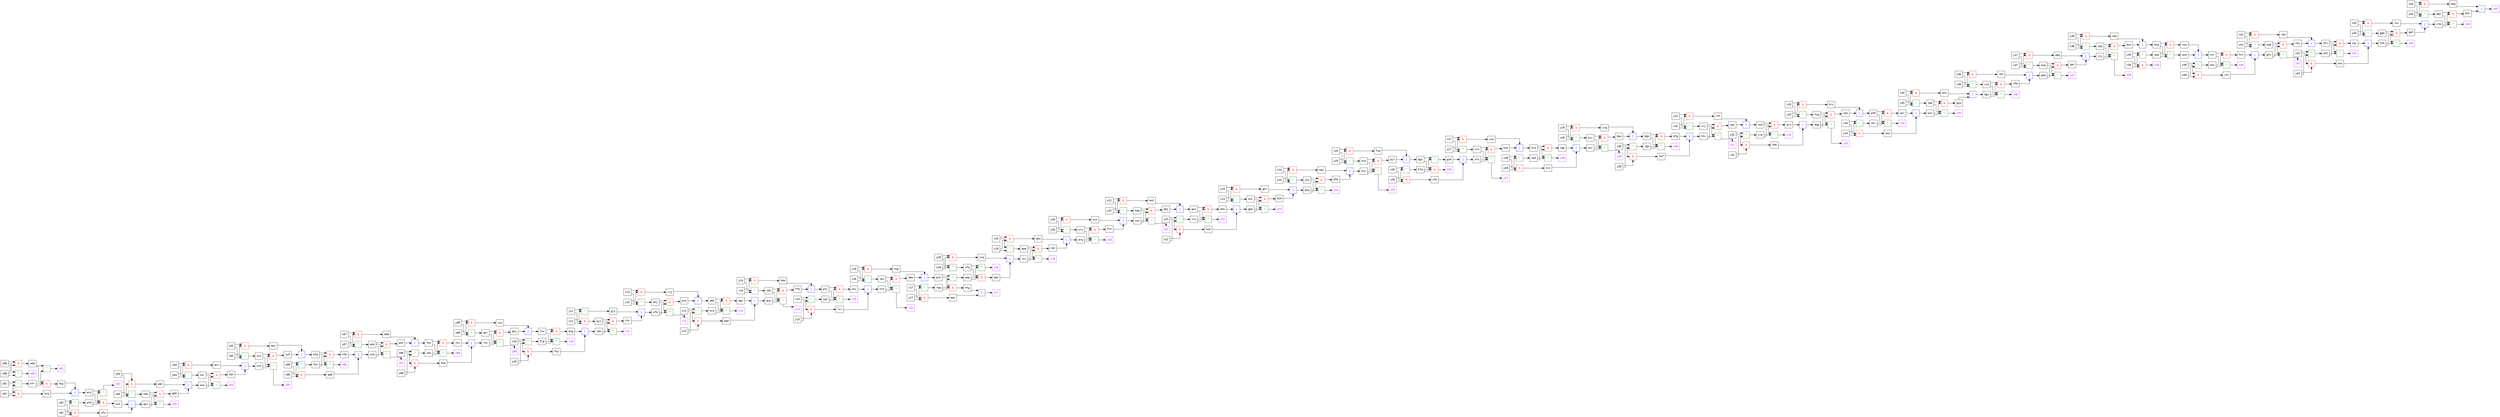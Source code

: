 digraph {
node [fontname="Consolas", shape=box width=.5];
splines=ortho;
rankdir="LR";
op1 [label="^" color="darkgreen"fontcolor="darkgreen"];
y04 -> op1;
x04 -> op1;
op1 -> cwr;
op2 [label="&" color="red"fontcolor="red"];
wbd -> op2;
hfr -> op2;
op2 -> fhk;
op3 [label="^" color="darkgreen"fontcolor="darkgreen"];
y30 -> op3;
x30 -> op3;
op3 -> jgk;
z02 [color="purple" fontcolor="purple"];
op4 [label="^" color="darkgreen"fontcolor="darkgreen"];
bfd -> op4;
mrk -> op4;
op4 -> z02;
op5 [label="&" color="red"fontcolor="red"];
y16 -> op5;
x16 -> op5;
op5 -> twg;
op6 [label="^" color="darkgreen"fontcolor="darkgreen"];
x31 -> op6;
y31 -> op6;
op6 -> nrj;
op7 [label="^" color="darkgreen"fontcolor="darkgreen"];
x22 -> op7;
y22 -> op7;
op7 -> vrw;
z21 [color="purple" fontcolor="purple"];
op8 [label="^" color="darkgreen"fontcolor="darkgreen"];
hmg -> op8;
vws -> op8;
op8 -> z21;
op9 [label="|" color="blue"fontcolor="blue"];
mbj -> op9;
jwf -> op9;
op9 -> bfg;
op10 [label="^" color="darkgreen"fontcolor="darkgreen"];
y01 -> op10;
x01 -> op10;
op10 -> hfr;
op11 [label="&" color="red"fontcolor="red"];
drq -> op11;
wrs -> op11;
op11 -> fvh;
op12 [label="^" color="darkgreen"fontcolor="darkgreen"];
y41 -> op12;
x41 -> op12;
op12 -> wdd;
z10 [color="purple" fontcolor="purple"];
op13 [label="^" color="darkgreen"fontcolor="darkgreen"];
fvg -> op13;
trw -> op13;
op13 -> z10;
op14 [label="^" color="darkgreen"fontcolor="darkgreen"];
y13 -> op14;
x13 -> op14;
op14 -> mrw;
op15 [label="^" color="darkgreen"fontcolor="darkgreen"];
y34 -> op15;
x34 -> op15;
op15 -> nhv;
op16 [label="&" color="red"fontcolor="red"];
nsf -> op16;
vwv -> op16;
op16 -> dmw;
op17 [label="&" color="red"fontcolor="red"];
y25 -> op17;
x25 -> op17;
op17 -> fvp;
op18 [label="&" color="red"fontcolor="red"];
knj -> op18;
nvk -> op18;
op18 -> pjr;
op19 [label="&" color="red"fontcolor="red"];
ctm -> op19;
dmn -> op19;
op19 -> bnt;
z31 [color="purple" fontcolor="purple"];
op20 [label="^" color="darkgreen"fontcolor="darkgreen"];
nrj -> op20;
htv -> op20;
op20 -> z31;
op21 [label="^" color="darkgreen"fontcolor="darkgreen"];
y26 -> op21;
x26 -> op21;
op21 -> kfq;
op22 [label="&" color="red"fontcolor="red"];
sbq -> op22;
hkg -> op22;
op22 -> vsm;
z22 [color="purple" fontcolor="purple"];
op23 [label="^" color="darkgreen"fontcolor="darkgreen"];
gss -> op23;
vrw -> op23;
op23 -> z22;
op24 [label="&" color="red"fontcolor="red"];
y43 -> op24;
x43 -> op24;
op24 -> rwv;
op25 [label="|" color="blue"fontcolor="blue"];
spr -> op25;
qcw -> op25;
op25 -> wnv;
op26 [label="|" color="blue"fontcolor="blue"];
ngp -> op26;
kvv -> op26;
op26 -> swr;
op27 [label="^" color="darkgreen"fontcolor="darkgreen"];
y40 -> op27;
x40 -> op27;
op27 -> wsw;
z06 [color="purple" fontcolor="purple"];
op28 [label="^" color="darkgreen"fontcolor="darkgreen"];
hht -> op28;
bfg -> op28;
op28 -> z06;
op29 [label="&" color="red"fontcolor="red"];
vws -> op29;
hmg -> op29;
op29 -> pmj;
op30 [label="|" color="blue"fontcolor="blue"];
rfn -> op30;
sgs -> op30;
op30 -> ncd;
op31 [label="&" color="red"fontcolor="red"];
y08 -> op31;
x08 -> op31;
op31 -> khp;
op32 [label="^" color="darkgreen"fontcolor="darkgreen"];
x25 -> op32;
y25 -> op32;
op32 -> nvk;
op33 [label="^" color="darkgreen"fontcolor="darkgreen"];
x19 -> op33;
y19 -> op33;
op33 -> mpm;
op34 [label="|" color="blue"fontcolor="blue"];
dmw -> op34;
twg -> op34;
op34 -> pvh;
z25 [color="purple" fontcolor="purple"];
op35 [label="^" color="darkgreen"fontcolor="darkgreen"];
knj -> op35;
nvk -> op35;
op35 -> z25;
op36 [label="&" color="red"fontcolor="red"];
fsq -> op36;
dqg -> op36;
op36 -> cps;
op37 [label="|" color="blue"fontcolor="blue"];
qsb -> op37;
vsm -> op37;
op37 -> chr;
z08 [color="purple" fontcolor="purple"];
op38 [label="^" color="darkgreen"fontcolor="darkgreen"];
sdc -> op38;
fmv -> op38;
op38 -> z08;
op39 [label="&" color="red"fontcolor="red"];
y33 -> op39;
x33 -> op39;
op39 -> hrv;
op40 [label="^" color="darkgreen"fontcolor="darkgreen"];
sbq -> op40;
hkg -> op40;
op40 -> qsb;
z00 [color="purple" fontcolor="purple"];
op41 [label="^" color="darkgreen"fontcolor="darkgreen"];
y00 -> op41;
x00 -> op41;
op41 -> z00;
z30 [color="purple" fontcolor="purple"];
op42 [label="^" color="darkgreen"fontcolor="darkgreen"];
dgk -> op42;
jgk -> op42;
op42 -> z30;
op43 [label="&" color="red"fontcolor="red"];
x03 -> op43;
y03 -> op43;
op43 -> wqk;
op44 [label="^" color="darkgreen"fontcolor="darkgreen"];
y17 -> op44;
x17 -> op44;
op44 -> rqq;
z09 [color="purple" fontcolor="purple"];
op45 [label="^" color="darkgreen"fontcolor="darkgreen"];
rhc -> op45;
qhr -> op45;
op45 -> z09;
op46 [label="|" color="blue"fontcolor="blue"];
bjd -> op46;
vcw -> op46;
op46 -> hvw;
op47 [label="^" color="darkgreen"fontcolor="darkgreen"];
x37 -> op47;
y37 -> op47;
op47 -> knp;
op48 [label="&" color="red"fontcolor="red"];
knp -> op48;
pbm -> op48;
op48 -> spn;
z26 [color="purple" fontcolor="purple"];
op49 [label="&" color="red"fontcolor="red"];
kfq -> op49;
qgs -> op49;
op49 -> z26;
z39 [color="purple" fontcolor="purple"];
op50 [label="&" color="red"fontcolor="red"];
x39 -> op50;
y39 -> op50;
op50 -> z39;
op51 [label="^" color="darkgreen"fontcolor="darkgreen"];
x33 -> op51;
y33 -> op51;
op51 -> fsq;
op52 [label="&" color="red"fontcolor="red"];
y10 -> op52;
x10 -> op52;
op52 -> fsw;
op53 [label="^" color="darkgreen"fontcolor="darkgreen"];
rqq -> op53;
pvh -> op53;
op53 -> wmp;
op54 [label="^" color="darkgreen"fontcolor="darkgreen"];
y07 -> op54;
x07 -> op54;
op54 -> wkm;
op55 [label="|" color="blue"fontcolor="blue"];
dbn -> op55;
vvq -> op55;
op55 -> vcv;
op56 [label="&" color="red"fontcolor="red"];
vcv -> op56;
mpm -> op56;
op56 -> cqc;
z07 [color="purple" fontcolor="purple"];
op57 [label="^" color="darkgreen"fontcolor="darkgreen"];
scb -> op57;
wkm -> op57;
op57 -> z07;
op58 [label="&" color="red"fontcolor="red"];
y28 -> op58;
x28 -> op58;
op58 -> kvv;
op59 [label="|" color="blue"fontcolor="blue"];
fmk -> op59;
grc -> op59;
op59 -> dqg;
z44 [color="purple" fontcolor="purple"];
op60 [label="^" color="darkgreen"fontcolor="darkgreen"];
ctm -> op60;
dmn -> op60;
op60 -> z44;
op61 [label="^" color="darkgreen"fontcolor="darkgreen"];
y24 -> op61;
x24 -> op61;
op61 -> jhj;
op62 [label="&" color="red"fontcolor="red"];
y35 -> op62;
x35 -> op62;
op62 -> bkk;
op63 [label="^" color="darkgreen"fontcolor="darkgreen"];
x16 -> op63;
y16 -> op63;
op63 -> vwv;
z14 [color="purple" fontcolor="purple"];
op64 [label="^" color="darkgreen"fontcolor="darkgreen"];
gvp -> op64;
jdk -> op64;
op64 -> z14;
op65 [label="&" color="red"fontcolor="red"];
vfq -> op65;
wmp -> op65;
op65 -> dbn;
op66 [label="^" color="darkgreen"fontcolor="darkgreen"];
x29 -> op66;
y29 -> op66;
op66 -> pjv;
op67 [label="|" color="blue"fontcolor="blue"];
cqn -> op67;
qvr -> op67;
op67 -> hrk;
op68 [label="&" color="red"fontcolor="red"];
wtc -> op68;
gdw -> op68;
op68 -> mjd;
op69 [label="&" color="red"fontcolor="red"];
x26 -> op69;
y26 -> op69;
op69 -> vfk;
op70 [label="&" color="red"fontcolor="red"];
vfs -> op70;
nrn -> op70;
op70 -> bjd;
z28 [color="purple" fontcolor="purple"];
op71 [label="^" color="darkgreen"fontcolor="darkgreen"];
cpd -> op71;
hvw -> op71;
op71 -> z28;
op72 [label="|" color="blue"fontcolor="blue"];
mjd -> op72;
gnv -> op72;
op72 -> psq;
op73 [label="|" color="blue"fontcolor="blue"];
pgd -> op73;
qgn -> op73;
op73 -> gvp;
op74 [label="&" color="red"fontcolor="red"];
ggm -> op74;
tnh -> op74;
op74 -> dmf;
op75 [label="&" color="red"fontcolor="red"];
pvh -> op75;
rqq -> op75;
op75 -> ffg;
op76 [label="&" color="red"fontcolor="red"];
qjj -> op76;
jdm -> op76;
op76 -> ckv;
op77 [label="&" color="red"fontcolor="red"];
dgk -> op77;
jgk -> op77;
op77 -> mfg;
op78 [label="&" color="red"fontcolor="red"];
x23 -> op78;
y23 -> op78;
op78 -> gnv;
op79 [label="&" color="red"fontcolor="red"];
hvw -> op79;
cpd -> op79;
op79 -> ngp;
op80 [label="|" color="blue"fontcolor="blue"];
rcr -> op80;
wkv -> op80;
op80 -> nsf;
op81 [label="&" color="red"fontcolor="red"];
x36 -> op81;
y36 -> op81;
op81 -> rbf;
op82 [label="|" color="blue"fontcolor="blue"];
bkk -> op82;
gnp -> op82;
op82 -> bgv;
z37 [color="purple" fontcolor="purple"];
op83 [label="^" color="darkgreen"fontcolor="darkgreen"];
knp -> op83;
pbm -> op83;
op83 -> z37;
op84 [label="^" color="darkgreen"fontcolor="darkgreen"];
y27 -> op84;
x27 -> op84;
op84 -> nrn;
op85 [label="&" color="red"fontcolor="red"];
x22 -> op85;
y22 -> op85;
op85 -> hsd;
op86 [label="&" color="red"fontcolor="red"];
jdk -> op86;
gvp -> op86;
op86 -> ffb;
op87 [label="^" color="darkgreen"fontcolor="darkgreen"];
y21 -> op87;
x21 -> op87;
op87 -> hmg;
op88 [label="|" color="blue"fontcolor="blue"];
sqj -> op88;
wvw -> op88;
op88 -> tnh;
z18 [color="purple" fontcolor="purple"];
op89 [label="^" color="darkgreen"fontcolor="darkgreen"];
vfq -> op89;
wmp -> op89;
op89 -> z18;
z43 [color="purple" fontcolor="purple"];
op90 [label="^" color="darkgreen"fontcolor="darkgreen"];
tnh -> op90;
ggm -> op90;
op90 -> z43;
op91 [label="&" color="red"fontcolor="red"];
jhj -> op91;
psq -> op91;
op91 -> ptp;
op92 [label="^" color="darkgreen"fontcolor="darkgreen"];
x18 -> op92;
y18 -> op92;
op92 -> vfq;
z32 [color="purple" fontcolor="purple"];
op93 [label="^" color="darkgreen"fontcolor="darkgreen"];
ncd -> op93;
jrp -> op93;
op93 -> z32;
op94 [label="&" color="red"fontcolor="red"];
x21 -> op94;
y21 -> op94;
op94 -> mnt;
op95 [label="^" color="darkgreen"fontcolor="darkgreen"];
x02 -> op95;
y02 -> op95;
op95 -> bfd;
op96 [label="&" color="red"fontcolor="red"];
rjs -> op96;
cwp -> op96;
op96 -> mcb;
z38 [color="purple" fontcolor="purple"];
op97 [label="^" color="darkgreen"fontcolor="darkgreen"];
cwp -> op97;
rjs -> op97;
op97 -> z38;
op98 [label="&" color="red"fontcolor="red"];
x32 -> op98;
y32 -> op98;
op98 -> fmk;
op99 [label="^" color="darkgreen"fontcolor="darkgreen"];
x05 -> op99;
y05 -> op99;
op99 -> sck;
op100 [label="^" color="darkgreen"fontcolor="darkgreen"];
y03 -> op100;
x03 -> op100;
op100 -> nmb;
op101 [label="^" color="darkgreen"fontcolor="darkgreen"];
y35 -> op101;
x35 -> op101;
op101 -> cpb;
op102 [label="&" color="red"fontcolor="red"];
vcq -> op102;
bgv -> op102;
op102 -> nfm;
op103 [label="&" color="red"fontcolor="red"];
x05 -> op103;
y05 -> op103;
op103 -> mbj;
z45 [color="purple" fontcolor="purple"];
op104 [label="|" color="blue"fontcolor="blue"];
bnt -> op104;
mhg -> op104;
op104 -> z45;
op105 [label="|" color="blue"fontcolor="blue"];
ktq -> op105;
fhk -> op105;
op105 -> mrk;
z01 [color="purple" fontcolor="purple"];
op106 [label="^" color="darkgreen"fontcolor="darkgreen"];
hfr -> op106;
wbd -> op106;
op106 -> z01;
z33 [color="purple" fontcolor="purple"];
op107 [label="^" color="darkgreen"fontcolor="darkgreen"];
dqg -> op107;
fsq -> op107;
op107 -> z33;
op108 [label="&" color="red"fontcolor="red"];
cwr -> op108;
www -> op108;
op108 -> cqn;
op109 [label="^" color="darkgreen"fontcolor="darkgreen"];
y12 -> op109;
x12 -> op109;
op109 -> dnj;
op110 [label="|" color="blue"fontcolor="blue"];
qnk -> op110;
mbb -> op110;
op110 -> fmv;
z24 [color="purple" fontcolor="purple"];
op111 [label="^" color="darkgreen"fontcolor="darkgreen"];
jhj -> op111;
psq -> op111;
op111 -> z24;
op112 [label="&" color="red"fontcolor="red"];
y12 -> op112;
x12 -> op112;
op112 -> rvj;
op113 [label="&" color="red"fontcolor="red"];
bfd -> op113;
mrk -> op113;
op113 -> hwt;
op114 [label="|" color="blue"fontcolor="blue"];
gdm -> op114;
wqk -> op114;
op114 -> www;
op115 [label="&" color="red"fontcolor="red"];
cpb -> op115;
wnv -> op115;
op115 -> gnp;
op116 [label="&" color="red"fontcolor="red"];
y13 -> op116;
x13 -> op116;
op116 -> pgd;
op117 [label="|" color="blue"fontcolor="blue"];
khp -> op117;
jhv -> op117;
op117 -> rhc;
op118 [label="|" color="blue"fontcolor="blue"];
hsd -> op118;
bdv -> op118;
op118 -> gdw;
op119 [label="&" color="red"fontcolor="red"];
fmv -> op119;
sdc -> op119;
op119 -> jhv;
z40 [color="purple" fontcolor="purple"];
op120 [label="^" color="darkgreen"fontcolor="darkgreen"];
chr -> op120;
wsw -> op120;
op120 -> z40;
op121 [label="&" color="red"fontcolor="red"];
sck -> op121;
hrk -> op121;
op121 -> jwf;
op122 [label="|" color="blue"fontcolor="blue"];
bng -> op122;
fsw -> op122;
op122 -> jdm;
op123 [label="&" color="red"fontcolor="red"];
x07 -> op123;
y07 -> op123;
op123 -> mbb;
z41 [color="purple" fontcolor="purple"];
op124 [label="^" color="darkgreen"fontcolor="darkgreen"];
gfc -> op124;
wdd -> op124;
op124 -> z41;
op125 [label="^" color="darkgreen"fontcolor="darkgreen"];
kfq -> op125;
qgs -> op125;
op125 -> gvm;
op126 [label="|" color="blue"fontcolor="blue"];
rvj -> op126;
pjk -> op126;
op126 -> mmk;
op127 [label="&" color="red"fontcolor="red"];
x29 -> op127;
y29 -> op127;
op127 -> crg;
op128 [label="&" color="red"fontcolor="red"];
x09 -> op128;
y09 -> op128;
op128 -> csw;
op129 [label="|" color="blue"fontcolor="blue"];
mcb -> op129;
cdq -> op129;
op129 -> hkg;
op130 [label="|" color="blue"fontcolor="blue"];
spn -> op130;
mbq -> op130;
op130 -> rjs;
op131 [label="&" color="red"fontcolor="red"];
trw -> op131;
fvg -> op131;
op131 -> bng;
op132 [label="&" color="red"fontcolor="red"];
y31 -> op132;
x31 -> op132;
op132 -> rfn;
z05 [color="purple" fontcolor="purple"];
op133 [label="^" color="darkgreen"fontcolor="darkgreen"];
sck -> op133;
hrk -> op133;
op133 -> z05;
z04 [color="purple" fontcolor="purple"];
op134 [label="^" color="darkgreen"fontcolor="darkgreen"];
cwr -> op134;
www -> op134;
op134 -> z04;
z34 [color="purple" fontcolor="purple"];
op135 [label="^" color="darkgreen"fontcolor="darkgreen"];
nhv -> op135;
ptb -> op135;
op135 -> z34;
op136 [label="&" color="red"fontcolor="red"];
y20 -> op136;
x20 -> op136;
op136 -> svn;
op137 [label="&" color="red"fontcolor="red"];
nmb -> op137;
qkc -> op137;
op137 -> gdm;
op138 [label="&" color="red"fontcolor="red"];
htv -> op138;
nrj -> op138;
op138 -> sgs;
z36 [color="purple" fontcolor="purple"];
op139 [label="^" color="darkgreen"fontcolor="darkgreen"];
bgv -> op139;
vcq -> op139;
op139 -> z36;
z19 [color="purple" fontcolor="purple"];
op140 [label="^" color="darkgreen"fontcolor="darkgreen"];
mpm -> op140;
vcv -> op140;
op140 -> z19;
op141 [label="&" color="red"fontcolor="red"];
y41 -> op141;
x41 -> op141;
op141 -> rbk;
op142 [label="&" color="red"fontcolor="red"];
x24 -> op142;
y24 -> op142;
op142 -> ngs;
op143 [label="|" color="blue"fontcolor="blue"];
ckv -> op143;
gjc -> op143;
op143 -> sfm;
op144 [label="|" color="blue"fontcolor="blue"];
sfw -> op144;
hwt -> op144;
op144 -> qkc;
op145 [label="|" color="blue"fontcolor="blue"];
hrv -> op145;
cps -> op145;
op145 -> ptb;
op146 [label="|" color="blue"fontcolor="blue"];
fvp -> op146;
pjr -> op146;
op146 -> qgs;
z15 [color="purple" fontcolor="purple"];
op147 [label="^" color="darkgreen"fontcolor="darkgreen"];
jgs -> op147;
ptj -> op147;
op147 -> z15;
z29 [color="purple" fontcolor="purple"];
op148 [label="^" color="darkgreen"fontcolor="darkgreen"];
swr -> op148;
pjv -> op148;
op148 -> z29;
op149 [label="&" color="red"fontcolor="red"];
scb -> op149;
wkm -> op149;
op149 -> qnk;
op150 [label="&" color="red"fontcolor="red"];
x34 -> op150;
y34 -> op150;
op150 -> qcw;
op151 [label="&" color="red"fontcolor="red"];
x27 -> op151;
y27 -> op151;
op151 -> vcw;
op152 [label="^" color="darkgreen"fontcolor="darkgreen"];
x06 -> op152;
y06 -> op152;
op152 -> hht;
op153 [label="&" color="red"fontcolor="red"];
x18 -> op153;
y18 -> op153;
op153 -> vvq;
z13 [color="purple" fontcolor="purple"];
op154 [label="^" color="darkgreen"fontcolor="darkgreen"];
mrw -> op154;
mmk -> op154;
op154 -> z13;
op155 [label="^" color="darkgreen"fontcolor="darkgreen"];
y15 -> op155;
x15 -> op155;
op155 -> jgs;
op156 [label="|" color="blue"fontcolor="blue"];
jfc -> op156;
fct -> op156;
op156 -> gfc;
op157 [label="|" color="blue"fontcolor="blue"];
ckj -> op157;
rbk -> op157;
op157 -> ntc;
op158 [label="&" color="red"fontcolor="red"];
x38 -> op158;
y38 -> op158;
op158 -> cdq;
op159 [label="|" color="blue"fontcolor="blue"];
vfk -> op159;
gvm -> op159;
op159 -> vfs;
z42 [color="purple" fontcolor="purple"];
op160 [label="^" color="darkgreen"fontcolor="darkgreen"];
wkt -> op160;
ntc -> op160;
op160 -> z42;
op161 [label="|" color="blue"fontcolor="blue"];
crg -> op161;
kpw -> op161;
op161 -> dgk;
op162 [label="|" color="blue"fontcolor="blue"];
kmw -> op162;
ffb -> op162;
op162 -> ptj;
op163 [label="|" color="blue"fontcolor="blue"];
tfp -> op163;
qdd -> op163;
op163 -> scb;
op164 [label="^" color="darkgreen"fontcolor="darkgreen"];
y28 -> op164;
x28 -> op164;
op164 -> cpd;
op165 [label="&" color="red"fontcolor="red"];
y00 -> op165;
x00 -> op165;
op165 -> wbd;
op166 [label="&" color="red"fontcolor="red"];
y40 -> op166;
x40 -> op166;
op166 -> jfc;
z12 [color="purple" fontcolor="purple"];
op167 [label="^" color="darkgreen"fontcolor="darkgreen"];
dnj -> op167;
sfm -> op167;
op167 -> z12;
op168 [label="^" color="darkgreen"fontcolor="darkgreen"];
y38 -> op168;
x38 -> op168;
op168 -> cwp;
op169 [label="&" color="red"fontcolor="red"];
x37 -> op169;
y37 -> op169;
op169 -> mbq;
z27 [color="purple" fontcolor="purple"];
op170 [label="^" color="darkgreen"fontcolor="darkgreen"];
nrn -> op170;
vfs -> op170;
op170 -> z27;
op171 [label="^" color="darkgreen"fontcolor="darkgreen"];
y39 -> op171;
x39 -> op171;
op171 -> sbq;
op172 [label="&" color="red"fontcolor="red"];
mmk -> op172;
mrw -> op172;
op172 -> qgn;
op173 [label="&" color="red"fontcolor="red"];
gss -> op173;
vrw -> op173;
op173 -> bdv;
op174 [label="|" color="blue"fontcolor="blue"];
fvh -> op174;
svn -> op174;
op174 -> vws;
z03 [color="purple" fontcolor="purple"];
op175 [label="^" color="darkgreen"fontcolor="darkgreen"];
qkc -> op175;
nmb -> op175;
op175 -> z03;
z11 [color="purple" fontcolor="purple"];
op176 [label="^" color="darkgreen"fontcolor="darkgreen"];
qjj -> op176;
jdm -> op176;
op176 -> z11;
z35 [color="purple" fontcolor="purple"];
op177 [label="^" color="darkgreen"fontcolor="darkgreen"];
cpb -> op177;
wnv -> op177;
op177 -> z35;
op178 [label="^" color="darkgreen"fontcolor="darkgreen"];
x14 -> op178;
y14 -> op178;
op178 -> jdk;
op179 [label="^" color="darkgreen"fontcolor="darkgreen"];
y09 -> op179;
x09 -> op179;
op179 -> qhr;
op180 [label="^" color="darkgreen"fontcolor="darkgreen"];
x11 -> op180;
y11 -> op180;
op180 -> gjc;
op181 [label="&" color="red"fontcolor="red"];
chr -> op181;
wsw -> op181;
op181 -> fct;
op182 [label="&" color="red"fontcolor="red"];
ptj -> op182;
jgs -> op182;
op182 -> wkv;
op183 [label="&" color="red"fontcolor="red"];
swr -> op183;
pjv -> op183;
op183 -> kpw;
op184 [label="^" color="darkgreen"fontcolor="darkgreen"];
x20 -> op184;
y20 -> op184;
op184 -> wrs;
op185 [label="&" color="red"fontcolor="red"];
y44 -> op185;
x44 -> op185;
op185 -> mhg;
op186 [label="&" color="red"fontcolor="red"];
y19 -> op186;
x19 -> op186;
op186 -> qhw;
op187 [label="&" color="red"fontcolor="red"];
y42 -> op187;
x42 -> op187;
op187 -> wvw;
op188 [label="&" color="red"fontcolor="red"];
gfc -> op188;
wdd -> op188;
op188 -> ckj;
op189 [label="|" color="blue"fontcolor="blue"];
cqc -> op189;
qhw -> op189;
op189 -> drq;
op190 [label="^" color="darkgreen"fontcolor="darkgreen"];
y08 -> op190;
x08 -> op190;
op190 -> sdc;
op191 [label="^" color="darkgreen"fontcolor="darkgreen"];
y42 -> op191;
x42 -> op191;
op191 -> wkt;
op192 [label="&" color="red"fontcolor="red"];
y17 -> op192;
x17 -> op192;
op192 -> pqv;
op193 [label="|" color="blue"fontcolor="blue"];
qwj -> op193;
csw -> op193;
op193 -> trw;
op194 [label="&" color="red"fontcolor="red"];
ptb -> op194;
nhv -> op194;
op194 -> spr;
op195 [label="^" color="darkgreen"fontcolor="darkgreen"];
y44 -> op195;
x44 -> op195;
op195 -> dmn;
op196 [label="|" color="blue"fontcolor="blue"];
rwv -> op196;
dmf -> op196;
op196 -> ctm;
op197 [label="^" color="darkgreen"fontcolor="darkgreen"];
y23 -> op197;
x23 -> op197;
op197 -> wtc;
op198 [label="&" color="red"fontcolor="red"];
sfm -> op198;
dnj -> op198;
op198 -> pjk;
op199 [label="|" color="blue"fontcolor="blue"];
pmj -> op199;
mnt -> op199;
op199 -> gss;
op200 [label="&" color="red"fontcolor="red"];
hht -> op200;
bfg -> op200;
op200 -> tfp;
z16 [color="purple" fontcolor="purple"];
op201 [label="^" color="darkgreen"fontcolor="darkgreen"];
nsf -> op201;
vwv -> op201;
op201 -> z16;
z17 [color="purple" fontcolor="purple"];
op202 [label="|" color="blue"fontcolor="blue"];
pqv -> op202;
ffg -> op202;
op202 -> z17;
z23 [color="purple" fontcolor="purple"];
op203 [label="^" color="darkgreen"fontcolor="darkgreen"];
gdw -> op203;
wtc -> op203;
op203 -> z23;
op204 [label="&" color="red"fontcolor="red"];
x30 -> op204;
y30 -> op204;
op204 -> fnf;
op205 [label="|" color="blue"fontcolor="blue"];
nfm -> op205;
rbf -> op205;
op205 -> pbm;
op206 [label="^" color="darkgreen"fontcolor="darkgreen"];
x32 -> op206;
y32 -> op206;
op206 -> jrp;
op207 [label="&" color="red"fontcolor="red"];
y11 -> op207;
x11 -> op207;
op207 -> qjj;
op208 [label="&" color="red"fontcolor="red"];
x04 -> op208;
y04 -> op208;
op208 -> qvr;
op209 [label="&" color="red"fontcolor="red"];
ncd -> op209;
jrp -> op209;
op209 -> grc;
op210 [label="&" color="red"fontcolor="red"];
wkt -> op210;
ntc -> op210;
op210 -> sqj;
op211 [label="^" color="darkgreen"fontcolor="darkgreen"];
x36 -> op211;
y36 -> op211;
op211 -> vcq;
op212 [label="&" color="red"fontcolor="red"];
x01 -> op212;
y01 -> op212;
op212 -> ktq;
op213 [label="&" color="red"fontcolor="red"];
x15 -> op213;
y15 -> op213;
op213 -> rcr;
op214 [label="|" color="blue"fontcolor="blue"];
fnf -> op214;
mfg -> op214;
op214 -> htv;
op215 [label="&" color="red"fontcolor="red"];
y14 -> op215;
x14 -> op215;
op215 -> kmw;
op216 [label="^" color="darkgreen"fontcolor="darkgreen"];
x10 -> op216;
y10 -> op216;
op216 -> fvg;
op217 [label="&" color="red"fontcolor="red"];
x06 -> op217;
y06 -> op217;
op217 -> qdd;
z20 [color="purple" fontcolor="purple"];
op218 [label="^" color="darkgreen"fontcolor="darkgreen"];
wrs -> op218;
drq -> op218;
op218 -> z20;
op219 [label="^" color="darkgreen"fontcolor="darkgreen"];
y43 -> op219;
x43 -> op219;
op219 -> ggm;
op220 [label="|" color="blue"fontcolor="blue"];
ngs -> op220;
ptp -> op220;
op220 -> knj;
op221 [label="&" color="red"fontcolor="red"];
rhc -> op221;
qhr -> op221;
op221 -> qwj;
op222 [label="&" color="red"fontcolor="red"];
y02 -> op222;
x02 -> op222;
op222 -> sfw;
}
